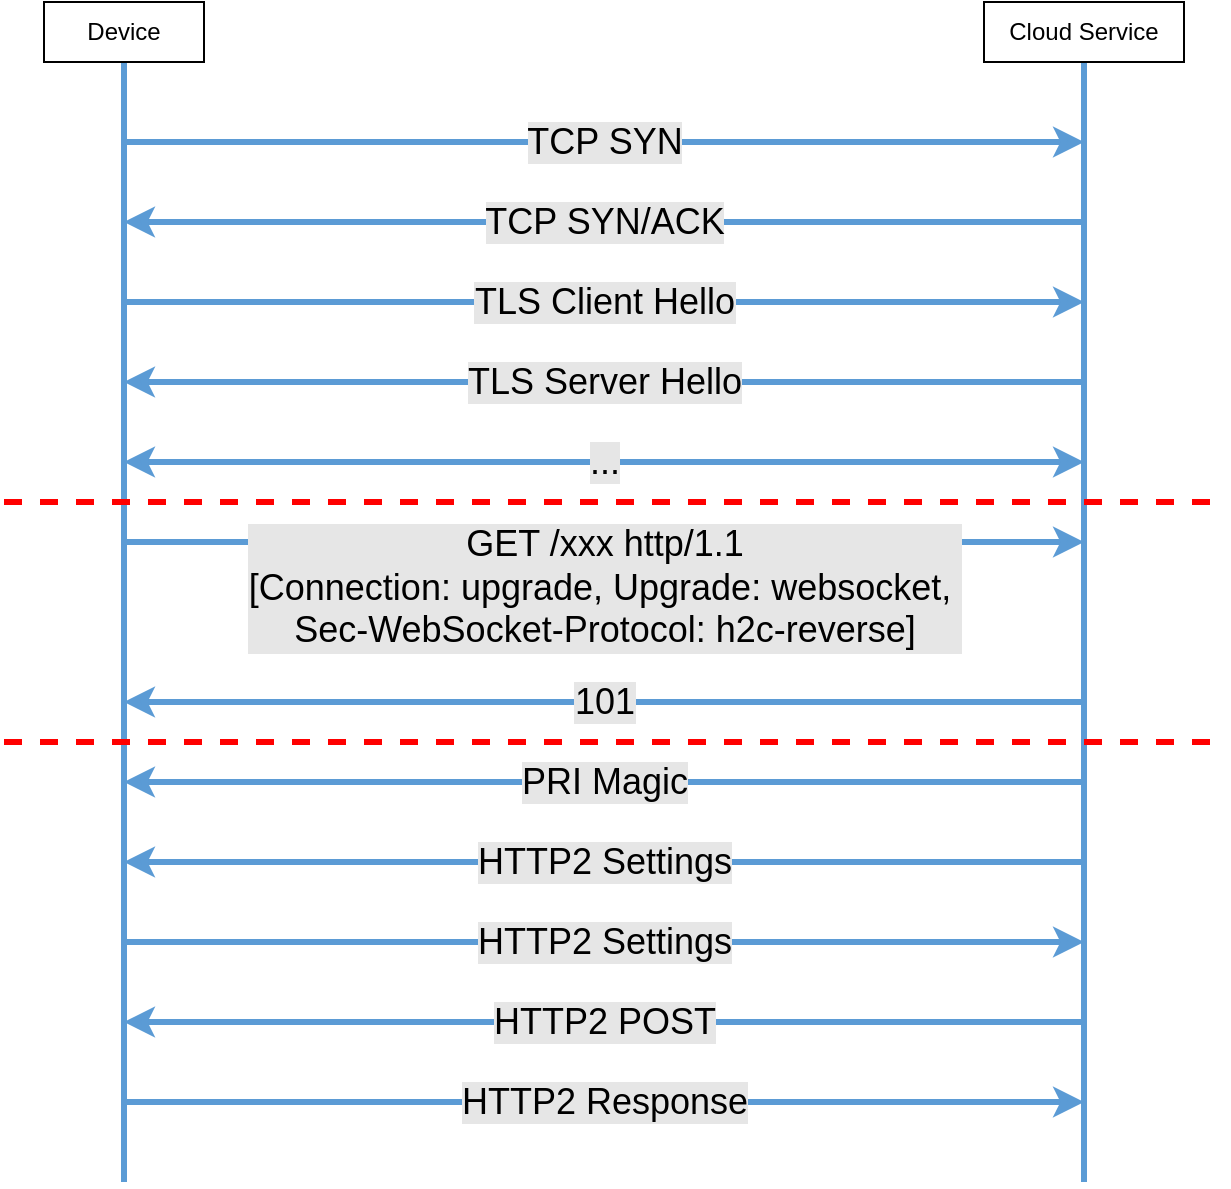 <mxfile version="21.6.2" type="device">
  <diagram name="Page-1" id="l175bu-ffRH0cPE53PNz">
    <mxGraphModel dx="2082" dy="1114" grid="1" gridSize="10" guides="1" tooltips="1" connect="1" arrows="1" fold="1" page="1" pageScale="1" pageWidth="850" pageHeight="1100" math="0" shadow="0">
      <root>
        <mxCell id="0" />
        <mxCell id="1" parent="0" />
        <mxCell id="MlS34S4ReHzpso20yS75-1" value="" style="endArrow=none;html=1;rounded=0;strokeColor=#5b9bd5;strokeWidth=3;" edge="1" parent="1">
          <mxGeometry width="50" height="50" relative="1" as="geometry">
            <mxPoint x="-680" y="680" as="sourcePoint" />
            <mxPoint x="-680" y="120" as="targetPoint" />
          </mxGeometry>
        </mxCell>
        <mxCell id="MlS34S4ReHzpso20yS75-2" value="" style="endArrow=none;html=1;rounded=0;strokeColor=#5b9bd5;strokeWidth=3;" edge="1" parent="1">
          <mxGeometry width="50" height="50" relative="1" as="geometry">
            <mxPoint x="-200" y="680" as="sourcePoint" />
            <mxPoint x="-200" y="120" as="targetPoint" />
          </mxGeometry>
        </mxCell>
        <mxCell id="MlS34S4ReHzpso20yS75-3" value="Device" style="rounded=0;whiteSpace=wrap;html=1;" vertex="1" parent="1">
          <mxGeometry x="-720" y="90" width="80" height="30" as="geometry" />
        </mxCell>
        <mxCell id="MlS34S4ReHzpso20yS75-4" value="Cloud Service" style="rounded=0;whiteSpace=wrap;html=1;" vertex="1" parent="1">
          <mxGeometry x="-250" y="90" width="100" height="30" as="geometry" />
        </mxCell>
        <mxCell id="MlS34S4ReHzpso20yS75-5" value="TCP SYN" style="endArrow=classic;html=1;rounded=0;strokeColor=#5B9BD5;strokeWidth=3;spacing=2;spacingBottom=0;spacingRight=0;fontSize=18;labelBackgroundColor=#E6E6E6;" edge="1" parent="1">
          <mxGeometry width="50" height="50" relative="1" as="geometry">
            <mxPoint x="-680" y="160" as="sourcePoint" />
            <mxPoint x="-200" y="160" as="targetPoint" />
          </mxGeometry>
        </mxCell>
        <mxCell id="MlS34S4ReHzpso20yS75-6" value="TLS Client Hello" style="endArrow=classic;html=1;rounded=0;strokeColor=#5B9BD5;strokeWidth=3;labelBackgroundColor=#E6E6E6;fontSize=18;" edge="1" parent="1">
          <mxGeometry width="50" height="50" relative="1" as="geometry">
            <mxPoint x="-680" y="240" as="sourcePoint" />
            <mxPoint x="-200" y="240" as="targetPoint" />
          </mxGeometry>
        </mxCell>
        <mxCell id="MlS34S4ReHzpso20yS75-9" value="TCP SYN/ACK" style="endArrow=classic;html=1;rounded=0;strokeColor=#5B9BD5;strokeWidth=3;fontSize=18;labelBackgroundColor=#E6E6E6;" edge="1" parent="1">
          <mxGeometry width="50" height="50" relative="1" as="geometry">
            <mxPoint x="-200" y="200" as="sourcePoint" />
            <mxPoint x="-680" y="200" as="targetPoint" />
          </mxGeometry>
        </mxCell>
        <mxCell id="MlS34S4ReHzpso20yS75-10" value="TLS Server Hello" style="endArrow=classic;html=1;rounded=0;strokeColor=#5B9BD5;strokeWidth=3;fontSize=18;labelBackgroundColor=#E6E6E6;" edge="1" parent="1">
          <mxGeometry width="50" height="50" relative="1" as="geometry">
            <mxPoint x="-200" y="280" as="sourcePoint" />
            <mxPoint x="-680" y="280" as="targetPoint" />
          </mxGeometry>
        </mxCell>
        <mxCell id="MlS34S4ReHzpso20yS75-11" value="..." style="endArrow=classic;html=1;rounded=0;strokeColor=#5B9BD5;strokeWidth=3;fontSize=18;labelBackgroundColor=#E6E6E6;startArrow=classic;startFill=1;" edge="1" parent="1">
          <mxGeometry width="50" height="50" relative="1" as="geometry">
            <mxPoint x="-200" y="320" as="sourcePoint" />
            <mxPoint x="-680" y="320" as="targetPoint" />
          </mxGeometry>
        </mxCell>
        <mxCell id="MlS34S4ReHzpso20yS75-12" value="" style="endArrow=none;dashed=1;html=1;rounded=0;strokeColor=#FF0000;strokeWidth=3;" edge="1" parent="1">
          <mxGeometry width="50" height="50" relative="1" as="geometry">
            <mxPoint x="-740" y="340" as="sourcePoint" />
            <mxPoint x="-130" y="340" as="targetPoint" />
          </mxGeometry>
        </mxCell>
        <mxCell id="MlS34S4ReHzpso20yS75-13" value="&lt;div style=&quot;&quot;&gt;GET /xxx http/1.1&lt;/div&gt;&lt;div style=&quot;&quot;&gt;[Connection: upgrade, Upgrade: websocket,&amp;nbsp;&lt;/div&gt;&lt;div style=&quot;&quot;&gt;&lt;span style=&quot;background-color: initial; color: var(--code-token-tag); font-family: var(--font-code); font-size: var(--type-smaller-font-size);&quot;&gt;Sec-WebSocket-Protocol: h2c-reverse]&lt;/span&gt;&lt;/div&gt;" style="endArrow=classic;html=1;rounded=0;strokeColor=#5B9BD5;strokeWidth=3;labelBackgroundColor=#E6E6E6;fontSize=18;align=center;verticalAlign=top;spacingTop=-16;" edge="1" parent="1">
          <mxGeometry width="50" height="50" relative="1" as="geometry">
            <mxPoint x="-680" y="360" as="sourcePoint" />
            <mxPoint x="-200" y="360" as="targetPoint" />
          </mxGeometry>
        </mxCell>
        <mxCell id="MlS34S4ReHzpso20yS75-14" value="101" style="endArrow=classic;html=1;rounded=0;strokeColor=#5B9BD5;strokeWidth=3;fontSize=18;labelBackgroundColor=#E6E6E6;" edge="1" parent="1">
          <mxGeometry width="50" height="50" relative="1" as="geometry">
            <mxPoint x="-200" y="440" as="sourcePoint" />
            <mxPoint x="-680" y="440" as="targetPoint" />
          </mxGeometry>
        </mxCell>
        <mxCell id="MlS34S4ReHzpso20yS75-15" value="" style="endArrow=none;dashed=1;html=1;rounded=0;strokeColor=#FF0000;strokeWidth=3;" edge="1" parent="1">
          <mxGeometry width="50" height="50" relative="1" as="geometry">
            <mxPoint x="-740" y="460" as="sourcePoint" />
            <mxPoint x="-130" y="460" as="targetPoint" />
          </mxGeometry>
        </mxCell>
        <mxCell id="MlS34S4ReHzpso20yS75-16" value="PRI Magic" style="endArrow=classic;html=1;rounded=0;strokeColor=#5B9BD5;strokeWidth=3;fontSize=18;labelBackgroundColor=#E6E6E6;" edge="1" parent="1">
          <mxGeometry width="50" height="50" relative="1" as="geometry">
            <mxPoint x="-200" y="480" as="sourcePoint" />
            <mxPoint x="-680" y="480" as="targetPoint" />
          </mxGeometry>
        </mxCell>
        <mxCell id="MlS34S4ReHzpso20yS75-17" value="HTTP2 Settings" style="endArrow=classic;html=1;rounded=0;strokeColor=#5B9BD5;strokeWidth=3;fontSize=18;labelBackgroundColor=#E6E6E6;" edge="1" parent="1">
          <mxGeometry width="50" height="50" relative="1" as="geometry">
            <mxPoint x="-200" y="520" as="sourcePoint" />
            <mxPoint x="-680" y="520" as="targetPoint" />
          </mxGeometry>
        </mxCell>
        <mxCell id="MlS34S4ReHzpso20yS75-18" value="HTTP2 Settings" style="endArrow=classic;html=1;rounded=0;strokeColor=#5B9BD5;strokeWidth=3;labelBackgroundColor=#E6E6E6;fontSize=18;" edge="1" parent="1">
          <mxGeometry width="50" height="50" relative="1" as="geometry">
            <mxPoint x="-680" y="560" as="sourcePoint" />
            <mxPoint x="-200" y="560" as="targetPoint" />
          </mxGeometry>
        </mxCell>
        <mxCell id="MlS34S4ReHzpso20yS75-19" value="HTTP2 Response" style="endArrow=classic;html=1;rounded=0;strokeColor=#5B9BD5;strokeWidth=3;labelBackgroundColor=#E6E6E6;fontSize=18;" edge="1" parent="1">
          <mxGeometry width="50" height="50" relative="1" as="geometry">
            <mxPoint x="-680" y="640" as="sourcePoint" />
            <mxPoint x="-200" y="640" as="targetPoint" />
          </mxGeometry>
        </mxCell>
        <mxCell id="MlS34S4ReHzpso20yS75-20" value="HTTP2 POST" style="endArrow=classic;html=1;rounded=0;strokeColor=#5B9BD5;strokeWidth=3;fontSize=18;labelBackgroundColor=#E6E6E6;" edge="1" parent="1">
          <mxGeometry width="50" height="50" relative="1" as="geometry">
            <mxPoint x="-200" y="600" as="sourcePoint" />
            <mxPoint x="-680" y="600" as="targetPoint" />
          </mxGeometry>
        </mxCell>
      </root>
    </mxGraphModel>
  </diagram>
</mxfile>
